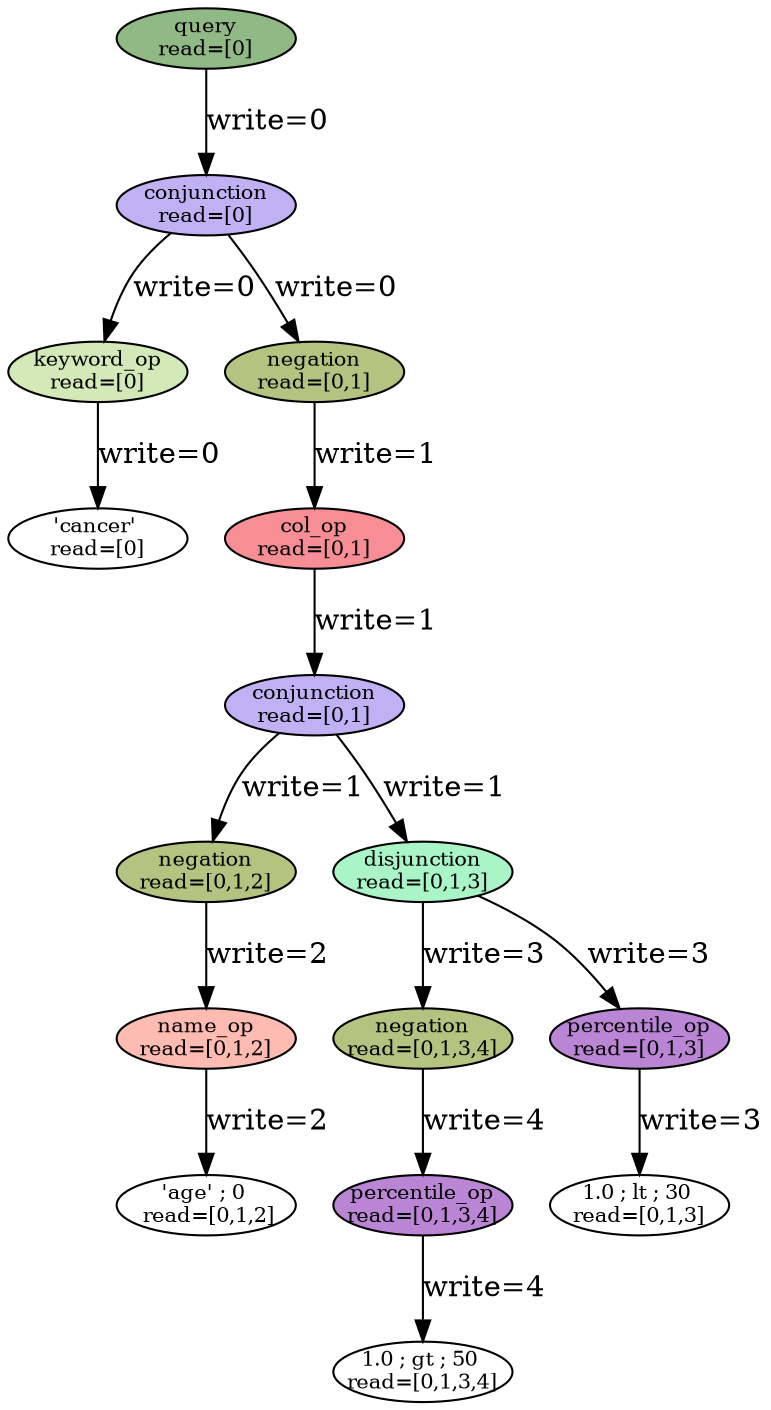digraph G {
rankdir=TB;
dpi=50;
node [shape=oval, width=1.2, height=0.4, fixedsize=true, fontsize=10];
0 [label="'cancer' \nread=[0]", shape=oval, width=1.2, height=0.4, fixedsize=true, fontsize=10];
1 [style=filled, fillcolor="#d3e9b7", label="keyword_op\nread=[0]", shape=oval, width=1.2, height=0.4, fixedsize=true, fontsize=10];
1 -> 0 [label="write=0"];
2 [label="'age' ; 0 \n read=[0,1,2]", shape=oval, width=1.2, height=0.4, fixedsize=true, fontsize=10];
3 [style=filled, fillcolor="#febbb1", label="name_op\nread=[0,1,2]", shape=oval, width=1.2, height=0.4, fixedsize=true, fontsize=10];
3 -> 2 [label="write=2"];
4 [style=filled, fillcolor="#b5c381", label="negation\nread=[0,1,2]", shape=oval, width=1.2, height=0.4, fixedsize=true, fontsize=10];
4 -> 3 [label="write=2"];
5 [label="1.0 ; gt ; 50 \nread=[0,1,3,4]", shape=oval, width=1.2, height=0.4, fixedsize=true, fontsize=10];
6 [style=filled, fillcolor="#bb85d5", label="percentile_op\nread=[0,1,3,4]", shape=oval, width=1.2, height=0.4, fixedsize=true, fontsize=10];
6 -> 5 [label="write=4"];
7 [style=filled, fillcolor="#b5c381", label="negation\nread=[0,1,3,4]", shape=oval, width=1.2, height=0.4, fixedsize=true, fontsize=10];
7 -> 6 [label="write=4"];
8 [label="1.0 ; lt ; 30 \nread=[0,1,3]", shape=oval, width=1.2, height=0.4, fixedsize=true, fontsize=10];
9 [style=filled, fillcolor="#bb85d5", label="percentile_op\nread=[0,1,3]", shape=oval, width=1.2, height=0.4, fixedsize=true, fontsize=10];
9 -> 8 [label="write=3"];
10 [style=filled, fillcolor="#aaf5c8", label="disjunction\nread=[0,1,3]", shape=oval, width=1.2, height=0.4, fixedsize=true, fontsize=10];
10 -> 7 [label="write=3"];
10 -> 9 [label="write=3"];
11 [style=filled, fillcolor="#c0b1f5", label="conjunction\nread=[0,1]", shape=oval, width=1.2, height=0.4, fixedsize=true, fontsize=10];
11 -> 4 [label="write=1"];
11 -> 10 [label="write=1"];
12 [style=filled, fillcolor="#f78e95", label="col_op\nread=[0,1]", shape=oval, width=1.2, height=0.4, fixedsize=true, fontsize=10];
12 -> 11 [label="write=1"];
13 [style=filled, fillcolor="#b5c381", label="negation\nread=[0,1]", shape=oval, width=1.2, height=0.4, fixedsize=true, fontsize=10];
13 -> 12 [label="write=1"];
14 [style=filled, fillcolor="#c0b1f5", label="conjunction\nread=[0]", shape=oval, width=1.2, height=0.4, fixedsize=true, fontsize=10];
14 -> 1 [label="write=0"];
14 -> 13 [label="write=0"];
15 [style=filled, fillcolor="#90b986", label="query\nread=[0]", shape=oval, width=1.2, height=0.4, fixedsize=true, fontsize=10];
15 -> 14 [label="write=0"];
}

